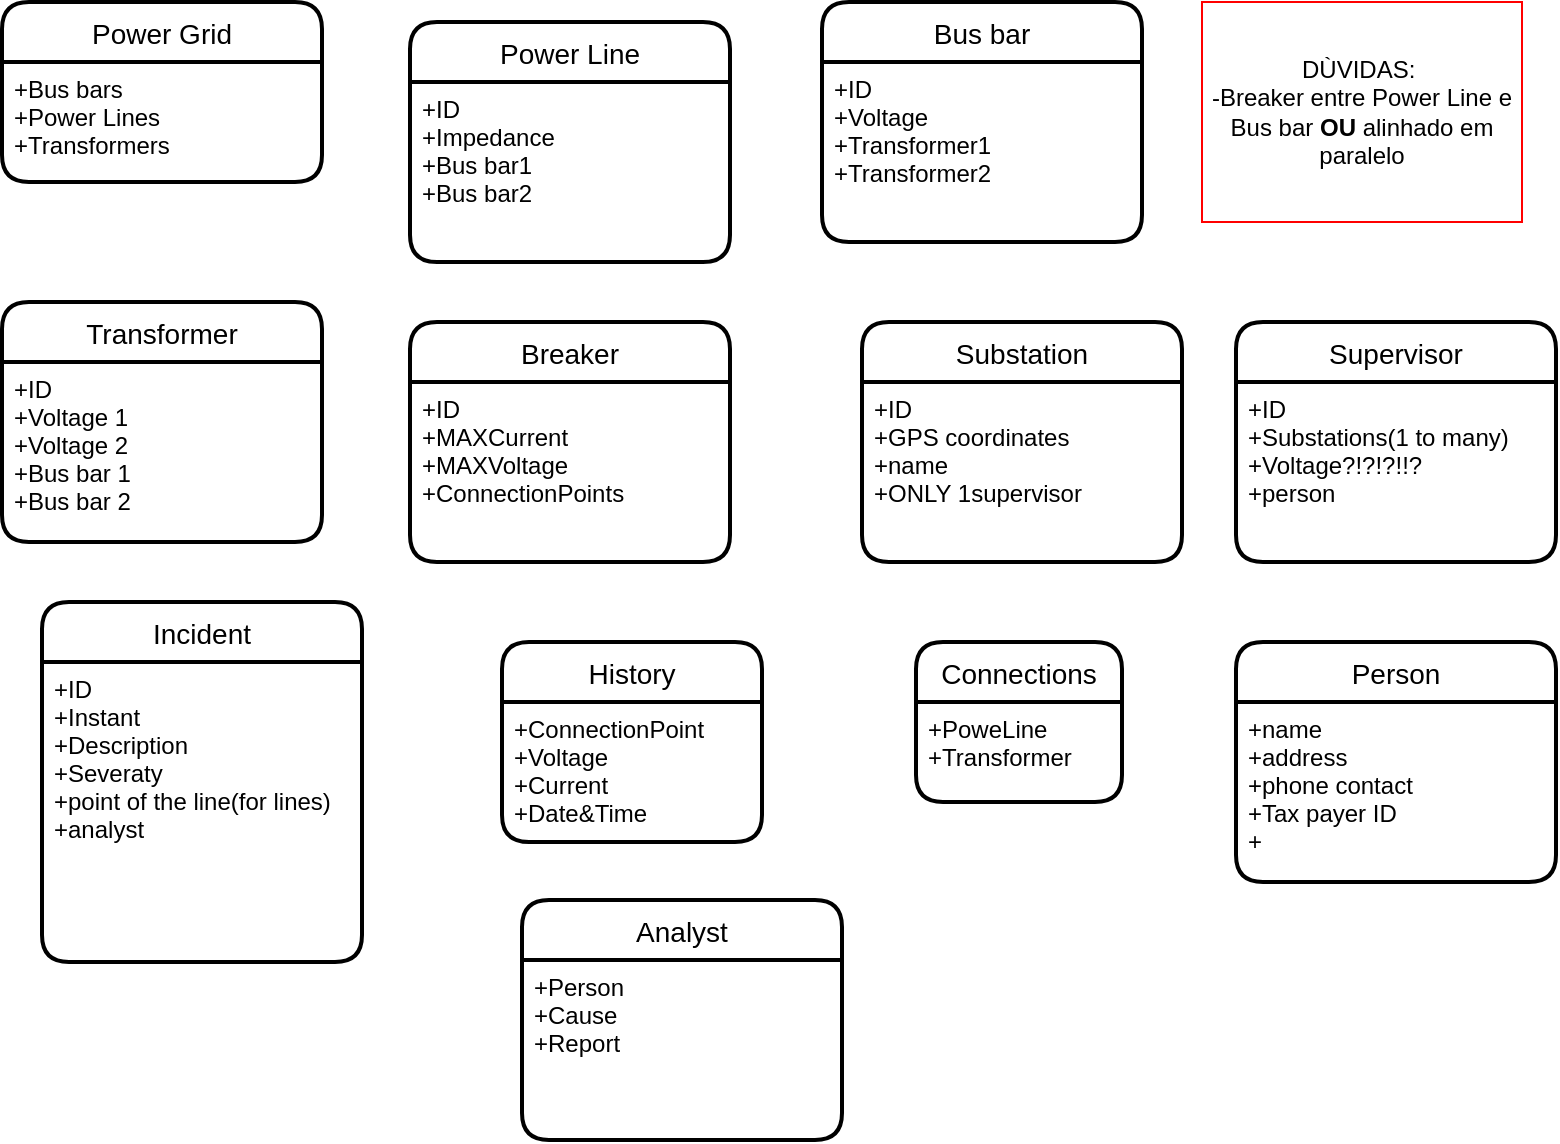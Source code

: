<mxfile version="13.7.7" type="github">
  <diagram id="F_qcPq7MR6brmlPEMF5c" name="Page-1">
    <mxGraphModel dx="1038" dy="580" grid="1" gridSize="10" guides="1" tooltips="1" connect="1" arrows="1" fold="1" page="1" pageScale="1" pageWidth="827" pageHeight="1169" math="0" shadow="0">
      <root>
        <mxCell id="0" />
        <mxCell id="1" parent="0" />
        <mxCell id="aGR_cuzpQr1dUesHsS2U-27" value="Power Grid" style="swimlane;childLayout=stackLayout;horizontal=1;startSize=30;horizontalStack=0;rounded=1;fontSize=14;fontStyle=0;strokeWidth=2;resizeParent=0;resizeLast=1;shadow=0;dashed=0;align=center;" vertex="1" parent="1">
          <mxGeometry x="50" y="40" width="160" height="90" as="geometry" />
        </mxCell>
        <mxCell id="aGR_cuzpQr1dUesHsS2U-28" value="+Bus bars&#xa;+Power Lines&#xa;+Transformers" style="align=left;strokeColor=none;fillColor=none;spacingLeft=4;fontSize=12;verticalAlign=top;resizable=0;rotatable=0;part=1;" vertex="1" parent="aGR_cuzpQr1dUesHsS2U-27">
          <mxGeometry y="30" width="160" height="60" as="geometry" />
        </mxCell>
        <mxCell id="aGR_cuzpQr1dUesHsS2U-33" value="Transformer" style="swimlane;childLayout=stackLayout;horizontal=1;startSize=30;horizontalStack=0;rounded=1;fontSize=14;fontStyle=0;strokeWidth=2;resizeParent=0;resizeLast=1;shadow=0;dashed=0;align=center;" vertex="1" parent="1">
          <mxGeometry x="50" y="190" width="160" height="120" as="geometry" />
        </mxCell>
        <mxCell id="aGR_cuzpQr1dUesHsS2U-34" value="+ID&#xa;+Voltage 1&#xa;+Voltage 2&#xa;+Bus bar 1&#xa;+Bus bar 2" style="align=left;strokeColor=none;fillColor=none;spacingLeft=4;fontSize=12;verticalAlign=top;resizable=0;rotatable=0;part=1;" vertex="1" parent="aGR_cuzpQr1dUesHsS2U-33">
          <mxGeometry y="30" width="160" height="90" as="geometry" />
        </mxCell>
        <mxCell id="aGR_cuzpQr1dUesHsS2U-29" value="Power Line" style="swimlane;childLayout=stackLayout;horizontal=1;startSize=30;horizontalStack=0;rounded=1;fontSize=14;fontStyle=0;strokeWidth=2;resizeParent=0;resizeLast=1;shadow=0;dashed=0;align=center;" vertex="1" parent="1">
          <mxGeometry x="254" y="50" width="160" height="120" as="geometry" />
        </mxCell>
        <mxCell id="aGR_cuzpQr1dUesHsS2U-30" value="+ID&#xa;+Impedance&#xa;+Bus bar1&#xa;+Bus bar2" style="align=left;strokeColor=none;fillColor=none;spacingLeft=4;fontSize=12;verticalAlign=top;resizable=0;rotatable=0;part=1;" vertex="1" parent="aGR_cuzpQr1dUesHsS2U-29">
          <mxGeometry y="30" width="160" height="90" as="geometry" />
        </mxCell>
        <mxCell id="aGR_cuzpQr1dUesHsS2U-40" value="DÙVIDAS:&amp;nbsp;&lt;br&gt;-Breaker entre Power Line e Bus bar &lt;b&gt;OU &lt;/b&gt;alinhado em paralelo" style="text;html=1;fillColor=none;align=center;verticalAlign=middle;whiteSpace=wrap;rounded=0;strokeColor=#FF0000;" vertex="1" parent="1">
          <mxGeometry x="650" y="40" width="160" height="110" as="geometry" />
        </mxCell>
        <mxCell id="aGR_cuzpQr1dUesHsS2U-31" value="Bus bar" style="swimlane;childLayout=stackLayout;horizontal=1;startSize=30;horizontalStack=0;rounded=1;fontSize=14;fontStyle=0;strokeWidth=2;resizeParent=0;resizeLast=1;shadow=0;dashed=0;align=center;" vertex="1" parent="1">
          <mxGeometry x="460" y="40" width="160" height="120" as="geometry" />
        </mxCell>
        <mxCell id="aGR_cuzpQr1dUesHsS2U-32" value="+ID&#xa;+Voltage&#xa;+Transformer1&#xa;+Transformer2" style="align=left;strokeColor=none;fillColor=none;spacingLeft=4;fontSize=12;verticalAlign=top;resizable=0;rotatable=0;part=1;" vertex="1" parent="aGR_cuzpQr1dUesHsS2U-31">
          <mxGeometry y="30" width="160" height="90" as="geometry" />
        </mxCell>
        <mxCell id="aGR_cuzpQr1dUesHsS2U-35" value="Breaker" style="swimlane;childLayout=stackLayout;horizontal=1;startSize=30;horizontalStack=0;rounded=1;fontSize=14;fontStyle=0;strokeWidth=2;resizeParent=0;resizeLast=1;shadow=0;dashed=0;align=center;" vertex="1" parent="1">
          <mxGeometry x="254" y="200" width="160" height="120" as="geometry" />
        </mxCell>
        <mxCell id="aGR_cuzpQr1dUesHsS2U-36" value="+ID&#xa;+MAXCurrent&#xa;+MAXVoltage&#xa;+ConnectionPoints" style="align=left;strokeColor=none;fillColor=none;spacingLeft=4;fontSize=12;verticalAlign=top;resizable=0;rotatable=0;part=1;" vertex="1" parent="aGR_cuzpQr1dUesHsS2U-35">
          <mxGeometry y="30" width="160" height="90" as="geometry" />
        </mxCell>
        <mxCell id="aGR_cuzpQr1dUesHsS2U-41" value="Substation" style="swimlane;childLayout=stackLayout;horizontal=1;startSize=30;horizontalStack=0;rounded=1;fontSize=14;fontStyle=0;strokeWidth=2;resizeParent=0;resizeLast=1;shadow=0;dashed=0;align=center;" vertex="1" parent="1">
          <mxGeometry x="480" y="200" width="160" height="120" as="geometry" />
        </mxCell>
        <mxCell id="aGR_cuzpQr1dUesHsS2U-42" value="+ID&#xa;+GPS coordinates&#xa;+name&#xa;+ONLY 1supervisor" style="align=left;strokeColor=none;fillColor=none;spacingLeft=4;fontSize=12;verticalAlign=top;resizable=0;rotatable=0;part=1;" vertex="1" parent="aGR_cuzpQr1dUesHsS2U-41">
          <mxGeometry y="30" width="160" height="90" as="geometry" />
        </mxCell>
        <mxCell id="aGR_cuzpQr1dUesHsS2U-43" value="Supervisor" style="swimlane;childLayout=stackLayout;horizontal=1;startSize=30;horizontalStack=0;rounded=1;fontSize=14;fontStyle=0;strokeWidth=2;resizeParent=0;resizeLast=1;shadow=0;dashed=0;align=center;" vertex="1" parent="1">
          <mxGeometry x="667" y="200" width="160" height="120" as="geometry" />
        </mxCell>
        <mxCell id="aGR_cuzpQr1dUesHsS2U-44" value="+ID&#xa;+Substations(1 to many)&#xa;+Voltage?!?!?!!?&#xa;+person" style="align=left;strokeColor=none;fillColor=none;spacingLeft=4;fontSize=12;verticalAlign=top;resizable=0;rotatable=0;part=1;" vertex="1" parent="aGR_cuzpQr1dUesHsS2U-43">
          <mxGeometry y="30" width="160" height="90" as="geometry" />
        </mxCell>
        <mxCell id="aGR_cuzpQr1dUesHsS2U-45" value="Incident" style="swimlane;childLayout=stackLayout;horizontal=1;startSize=30;horizontalStack=0;rounded=1;fontSize=14;fontStyle=0;strokeWidth=2;resizeParent=0;resizeLast=1;shadow=0;dashed=0;align=center;fillColor=#FFFFFF;" vertex="1" parent="1">
          <mxGeometry x="70" y="340" width="160" height="180" as="geometry" />
        </mxCell>
        <mxCell id="aGR_cuzpQr1dUesHsS2U-46" value="+ID&#xa;+Instant&#xa;+Description&#xa;+Severaty&#xa;+point of the line(for lines)&#xa;+analyst" style="align=left;strokeColor=none;fillColor=none;spacingLeft=4;fontSize=12;verticalAlign=top;resizable=0;rotatable=0;part=1;" vertex="1" parent="aGR_cuzpQr1dUesHsS2U-45">
          <mxGeometry y="30" width="160" height="150" as="geometry" />
        </mxCell>
        <mxCell id="aGR_cuzpQr1dUesHsS2U-47" value="History" style="swimlane;childLayout=stackLayout;horizontal=1;startSize=30;horizontalStack=0;rounded=1;fontSize=14;fontStyle=0;strokeWidth=2;resizeParent=0;resizeLast=1;shadow=0;dashed=0;align=center;fillColor=#FFFFFF;" vertex="1" parent="1">
          <mxGeometry x="300" y="360" width="130" height="100" as="geometry" />
        </mxCell>
        <mxCell id="aGR_cuzpQr1dUesHsS2U-48" value="+ConnectionPoint&#xa;+Voltage&#xa;+Current&#xa;+Date&amp;Time&#xa;&#xa;" style="align=left;strokeColor=none;fillColor=none;spacingLeft=4;fontSize=12;verticalAlign=top;resizable=0;rotatable=0;part=1;" vertex="1" parent="aGR_cuzpQr1dUesHsS2U-47">
          <mxGeometry y="30" width="130" height="70" as="geometry" />
        </mxCell>
        <mxCell id="aGR_cuzpQr1dUesHsS2U-49" value="Connections" style="swimlane;childLayout=stackLayout;horizontal=1;startSize=30;horizontalStack=0;rounded=1;fontSize=14;fontStyle=0;strokeWidth=2;resizeParent=0;resizeLast=1;shadow=0;dashed=0;align=center;fillColor=#FFFFFF;" vertex="1" parent="1">
          <mxGeometry x="507" y="360" width="103" height="80" as="geometry" />
        </mxCell>
        <mxCell id="aGR_cuzpQr1dUesHsS2U-50" value="+PoweLine&#xa;+Transformer" style="align=left;strokeColor=none;fillColor=none;spacingLeft=4;fontSize=12;verticalAlign=top;resizable=0;rotatable=0;part=1;" vertex="1" parent="aGR_cuzpQr1dUesHsS2U-49">
          <mxGeometry y="30" width="103" height="50" as="geometry" />
        </mxCell>
        <mxCell id="aGR_cuzpQr1dUesHsS2U-51" value="Person" style="swimlane;childLayout=stackLayout;horizontal=1;startSize=30;horizontalStack=0;rounded=1;fontSize=14;fontStyle=0;strokeWidth=2;resizeParent=0;resizeLast=1;shadow=0;dashed=0;align=center;fillColor=#FFFFFF;" vertex="1" parent="1">
          <mxGeometry x="667" y="360" width="160" height="120" as="geometry" />
        </mxCell>
        <mxCell id="aGR_cuzpQr1dUesHsS2U-52" value="+name&#xa;+address&#xa;+phone contact&#xa;+Tax payer ID&#xa;+" style="align=left;strokeColor=none;fillColor=none;spacingLeft=4;fontSize=12;verticalAlign=top;resizable=0;rotatable=0;part=1;" vertex="1" parent="aGR_cuzpQr1dUesHsS2U-51">
          <mxGeometry y="30" width="160" height="90" as="geometry" />
        </mxCell>
        <mxCell id="aGR_cuzpQr1dUesHsS2U-53" value="Analyst" style="swimlane;childLayout=stackLayout;horizontal=1;startSize=30;horizontalStack=0;rounded=1;fontSize=14;fontStyle=0;strokeWidth=2;resizeParent=0;resizeLast=1;shadow=0;dashed=0;align=center;fillColor=#FFFFFF;" vertex="1" parent="1">
          <mxGeometry x="310" y="489" width="160" height="120" as="geometry" />
        </mxCell>
        <mxCell id="aGR_cuzpQr1dUesHsS2U-54" value="+Person&#xa;+Cause&#xa;+Report" style="align=left;strokeColor=none;fillColor=none;spacingLeft=4;fontSize=12;verticalAlign=top;resizable=0;rotatable=0;part=1;" vertex="1" parent="aGR_cuzpQr1dUesHsS2U-53">
          <mxGeometry y="30" width="160" height="90" as="geometry" />
        </mxCell>
      </root>
    </mxGraphModel>
  </diagram>
</mxfile>
